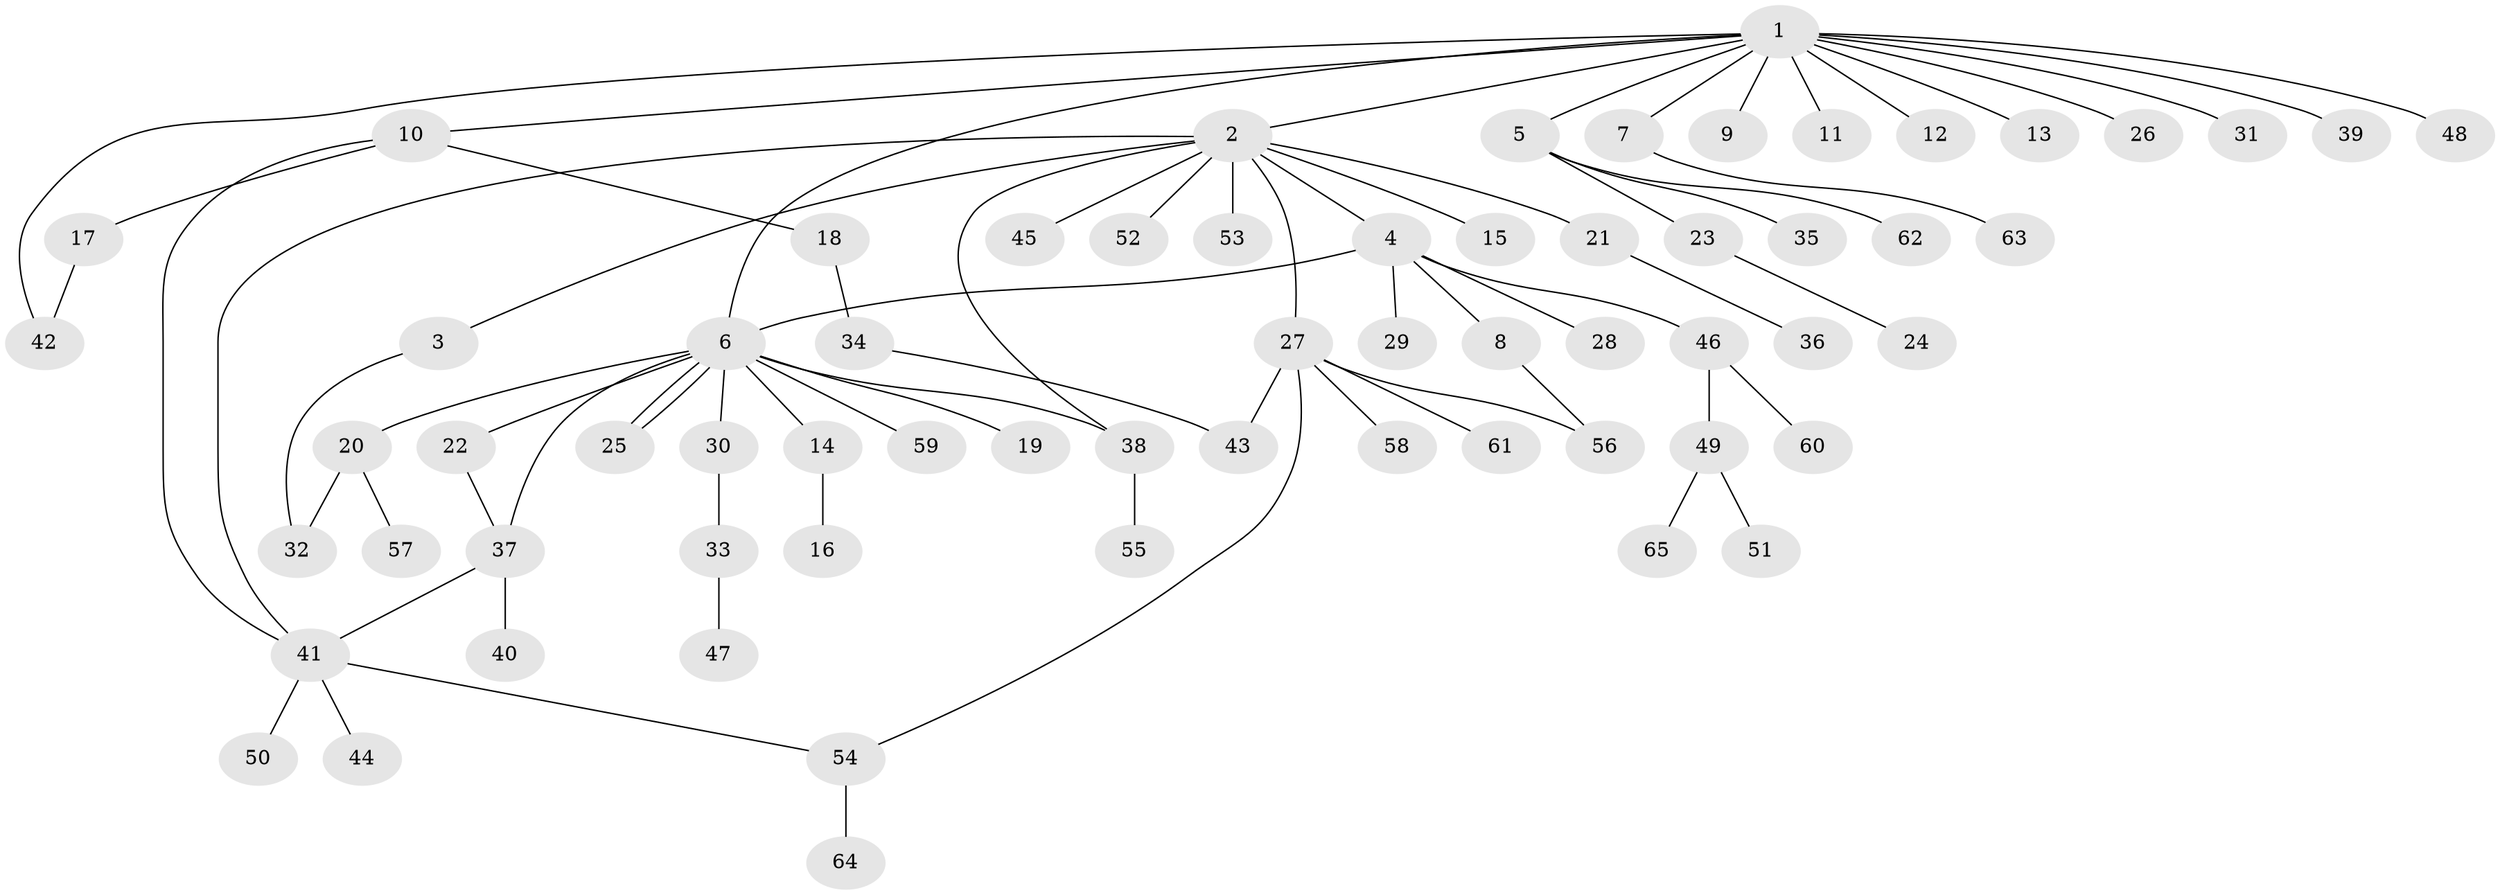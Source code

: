 // Generated by graph-tools (version 1.1) at 2025/47/03/09/25 04:47:49]
// undirected, 65 vertices, 75 edges
graph export_dot {
graph [start="1"]
  node [color=gray90,style=filled];
  1;
  2;
  3;
  4;
  5;
  6;
  7;
  8;
  9;
  10;
  11;
  12;
  13;
  14;
  15;
  16;
  17;
  18;
  19;
  20;
  21;
  22;
  23;
  24;
  25;
  26;
  27;
  28;
  29;
  30;
  31;
  32;
  33;
  34;
  35;
  36;
  37;
  38;
  39;
  40;
  41;
  42;
  43;
  44;
  45;
  46;
  47;
  48;
  49;
  50;
  51;
  52;
  53;
  54;
  55;
  56;
  57;
  58;
  59;
  60;
  61;
  62;
  63;
  64;
  65;
  1 -- 2;
  1 -- 5;
  1 -- 6;
  1 -- 7;
  1 -- 9;
  1 -- 10;
  1 -- 11;
  1 -- 12;
  1 -- 13;
  1 -- 26;
  1 -- 31;
  1 -- 39;
  1 -- 42;
  1 -- 48;
  2 -- 3;
  2 -- 4;
  2 -- 15;
  2 -- 21;
  2 -- 27;
  2 -- 38;
  2 -- 41;
  2 -- 45;
  2 -- 52;
  2 -- 53;
  3 -- 32;
  4 -- 6;
  4 -- 8;
  4 -- 28;
  4 -- 29;
  4 -- 46;
  5 -- 23;
  5 -- 35;
  5 -- 62;
  6 -- 14;
  6 -- 19;
  6 -- 20;
  6 -- 22;
  6 -- 25;
  6 -- 25;
  6 -- 30;
  6 -- 37;
  6 -- 38;
  6 -- 59;
  7 -- 63;
  8 -- 56;
  10 -- 17;
  10 -- 18;
  10 -- 41;
  14 -- 16;
  17 -- 42;
  18 -- 34;
  20 -- 32;
  20 -- 57;
  21 -- 36;
  22 -- 37;
  23 -- 24;
  27 -- 43;
  27 -- 54;
  27 -- 56;
  27 -- 58;
  27 -- 61;
  30 -- 33;
  33 -- 47;
  34 -- 43;
  37 -- 40;
  37 -- 41;
  38 -- 55;
  41 -- 44;
  41 -- 50;
  41 -- 54;
  46 -- 49;
  46 -- 60;
  49 -- 51;
  49 -- 65;
  54 -- 64;
}
